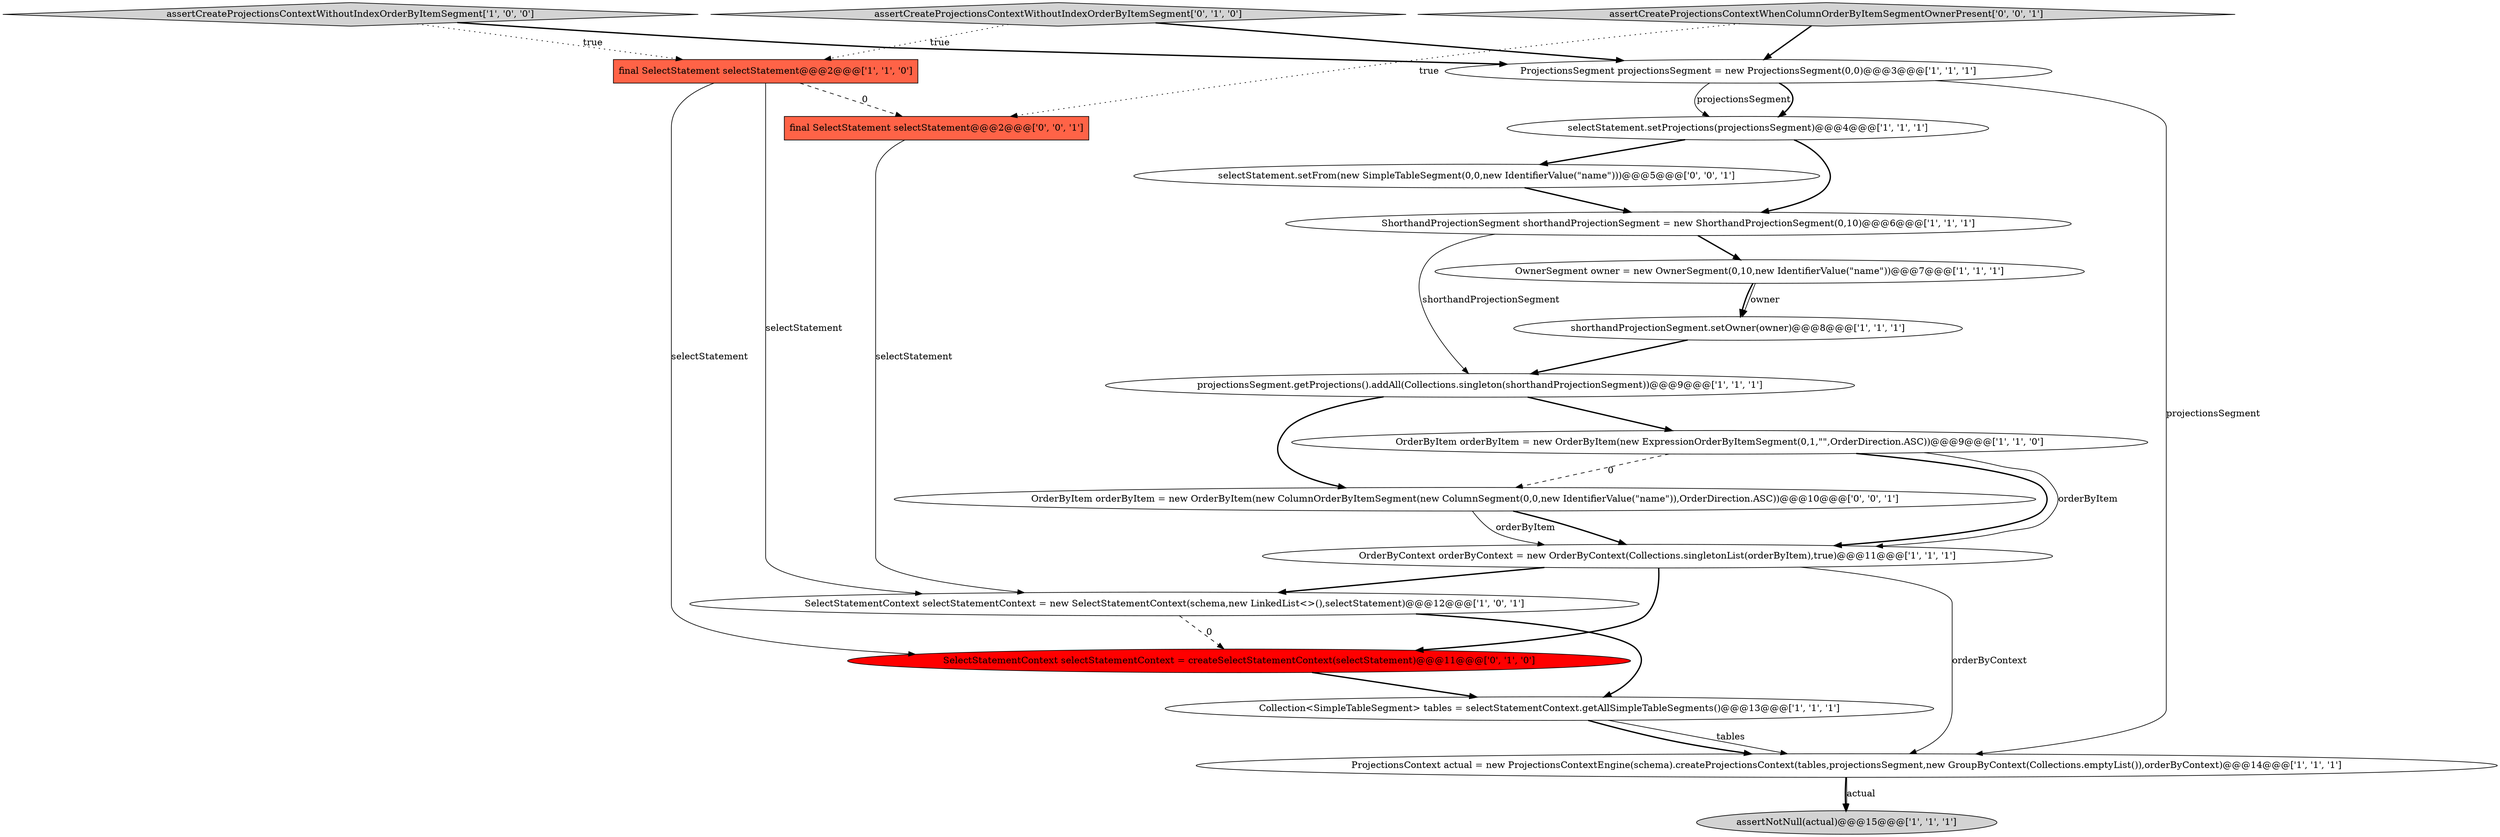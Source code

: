 digraph {
7 [style = filled, label = "OrderByItem orderByItem = new OrderByItem(new ExpressionOrderByItemSegment(0,1,\"\",OrderDirection.ASC))@@@9@@@['1', '1', '0']", fillcolor = white, shape = ellipse image = "AAA0AAABBB1BBB"];
1 [style = filled, label = "selectStatement.setProjections(projectionsSegment)@@@4@@@['1', '1', '1']", fillcolor = white, shape = ellipse image = "AAA0AAABBB1BBB"];
11 [style = filled, label = "ProjectionsSegment projectionsSegment = new ProjectionsSegment(0,0)@@@3@@@['1', '1', '1']", fillcolor = white, shape = ellipse image = "AAA0AAABBB1BBB"];
9 [style = filled, label = "SelectStatementContext selectStatementContext = new SelectStatementContext(schema,new LinkedList<>(),selectStatement)@@@12@@@['1', '0', '1']", fillcolor = white, shape = ellipse image = "AAA0AAABBB1BBB"];
17 [style = filled, label = "assertCreateProjectionsContextWhenColumnOrderByItemSegmentOwnerPresent['0', '0', '1']", fillcolor = lightgray, shape = diamond image = "AAA0AAABBB3BBB"];
19 [style = filled, label = "final SelectStatement selectStatement@@@2@@@['0', '0', '1']", fillcolor = tomato, shape = box image = "AAA0AAABBB3BBB"];
14 [style = filled, label = "assertCreateProjectionsContextWithoutIndexOrderByItemSegment['0', '1', '0']", fillcolor = lightgray, shape = diamond image = "AAA0AAABBB2BBB"];
18 [style = filled, label = "selectStatement.setFrom(new SimpleTableSegment(0,0,new IdentifierValue(\"name\")))@@@5@@@['0', '0', '1']", fillcolor = white, shape = ellipse image = "AAA0AAABBB3BBB"];
5 [style = filled, label = "ProjectionsContext actual = new ProjectionsContextEngine(schema).createProjectionsContext(tables,projectionsSegment,new GroupByContext(Collections.emptyList()),orderByContext)@@@14@@@['1', '1', '1']", fillcolor = white, shape = ellipse image = "AAA0AAABBB1BBB"];
2 [style = filled, label = "shorthandProjectionSegment.setOwner(owner)@@@8@@@['1', '1', '1']", fillcolor = white, shape = ellipse image = "AAA0AAABBB1BBB"];
3 [style = filled, label = "projectionsSegment.getProjections().addAll(Collections.singleton(shorthandProjectionSegment))@@@9@@@['1', '1', '1']", fillcolor = white, shape = ellipse image = "AAA0AAABBB1BBB"];
8 [style = filled, label = "OwnerSegment owner = new OwnerSegment(0,10,new IdentifierValue(\"name\"))@@@7@@@['1', '1', '1']", fillcolor = white, shape = ellipse image = "AAA0AAABBB1BBB"];
0 [style = filled, label = "assertCreateProjectionsContextWithoutIndexOrderByItemSegment['1', '0', '0']", fillcolor = lightgray, shape = diamond image = "AAA0AAABBB1BBB"];
13 [style = filled, label = "Collection<SimpleTableSegment> tables = selectStatementContext.getAllSimpleTableSegments()@@@13@@@['1', '1', '1']", fillcolor = white, shape = ellipse image = "AAA0AAABBB1BBB"];
6 [style = filled, label = "final SelectStatement selectStatement@@@2@@@['1', '1', '0']", fillcolor = tomato, shape = box image = "AAA0AAABBB1BBB"];
10 [style = filled, label = "OrderByContext orderByContext = new OrderByContext(Collections.singletonList(orderByItem),true)@@@11@@@['1', '1', '1']", fillcolor = white, shape = ellipse image = "AAA0AAABBB1BBB"];
12 [style = filled, label = "ShorthandProjectionSegment shorthandProjectionSegment = new ShorthandProjectionSegment(0,10)@@@6@@@['1', '1', '1']", fillcolor = white, shape = ellipse image = "AAA0AAABBB1BBB"];
15 [style = filled, label = "SelectStatementContext selectStatementContext = createSelectStatementContext(selectStatement)@@@11@@@['0', '1', '0']", fillcolor = red, shape = ellipse image = "AAA1AAABBB2BBB"];
16 [style = filled, label = "OrderByItem orderByItem = new OrderByItem(new ColumnOrderByItemSegment(new ColumnSegment(0,0,new IdentifierValue(\"name\")),OrderDirection.ASC))@@@10@@@['0', '0', '1']", fillcolor = white, shape = ellipse image = "AAA0AAABBB3BBB"];
4 [style = filled, label = "assertNotNull(actual)@@@15@@@['1', '1', '1']", fillcolor = lightgray, shape = ellipse image = "AAA0AAABBB1BBB"];
13->5 [style = solid, label="tables"];
15->13 [style = bold, label=""];
10->15 [style = bold, label=""];
11->1 [style = solid, label="projectionsSegment"];
11->1 [style = bold, label=""];
7->10 [style = bold, label=""];
16->10 [style = bold, label=""];
7->16 [style = dashed, label="0"];
2->3 [style = bold, label=""];
18->12 [style = bold, label=""];
0->11 [style = bold, label=""];
10->5 [style = solid, label="orderByContext"];
1->18 [style = bold, label=""];
3->16 [style = bold, label=""];
6->15 [style = solid, label="selectStatement"];
0->6 [style = dotted, label="true"];
8->2 [style = solid, label="owner"];
19->9 [style = solid, label="selectStatement"];
11->5 [style = solid, label="projectionsSegment"];
16->10 [style = solid, label="orderByItem"];
8->2 [style = bold, label=""];
3->7 [style = bold, label=""];
12->8 [style = bold, label=""];
5->4 [style = bold, label=""];
6->19 [style = dashed, label="0"];
17->19 [style = dotted, label="true"];
1->12 [style = bold, label=""];
13->5 [style = bold, label=""];
6->9 [style = solid, label="selectStatement"];
10->9 [style = bold, label=""];
12->3 [style = solid, label="shorthandProjectionSegment"];
14->11 [style = bold, label=""];
5->4 [style = solid, label="actual"];
7->10 [style = solid, label="orderByItem"];
9->15 [style = dashed, label="0"];
9->13 [style = bold, label=""];
17->11 [style = bold, label=""];
14->6 [style = dotted, label="true"];
}
